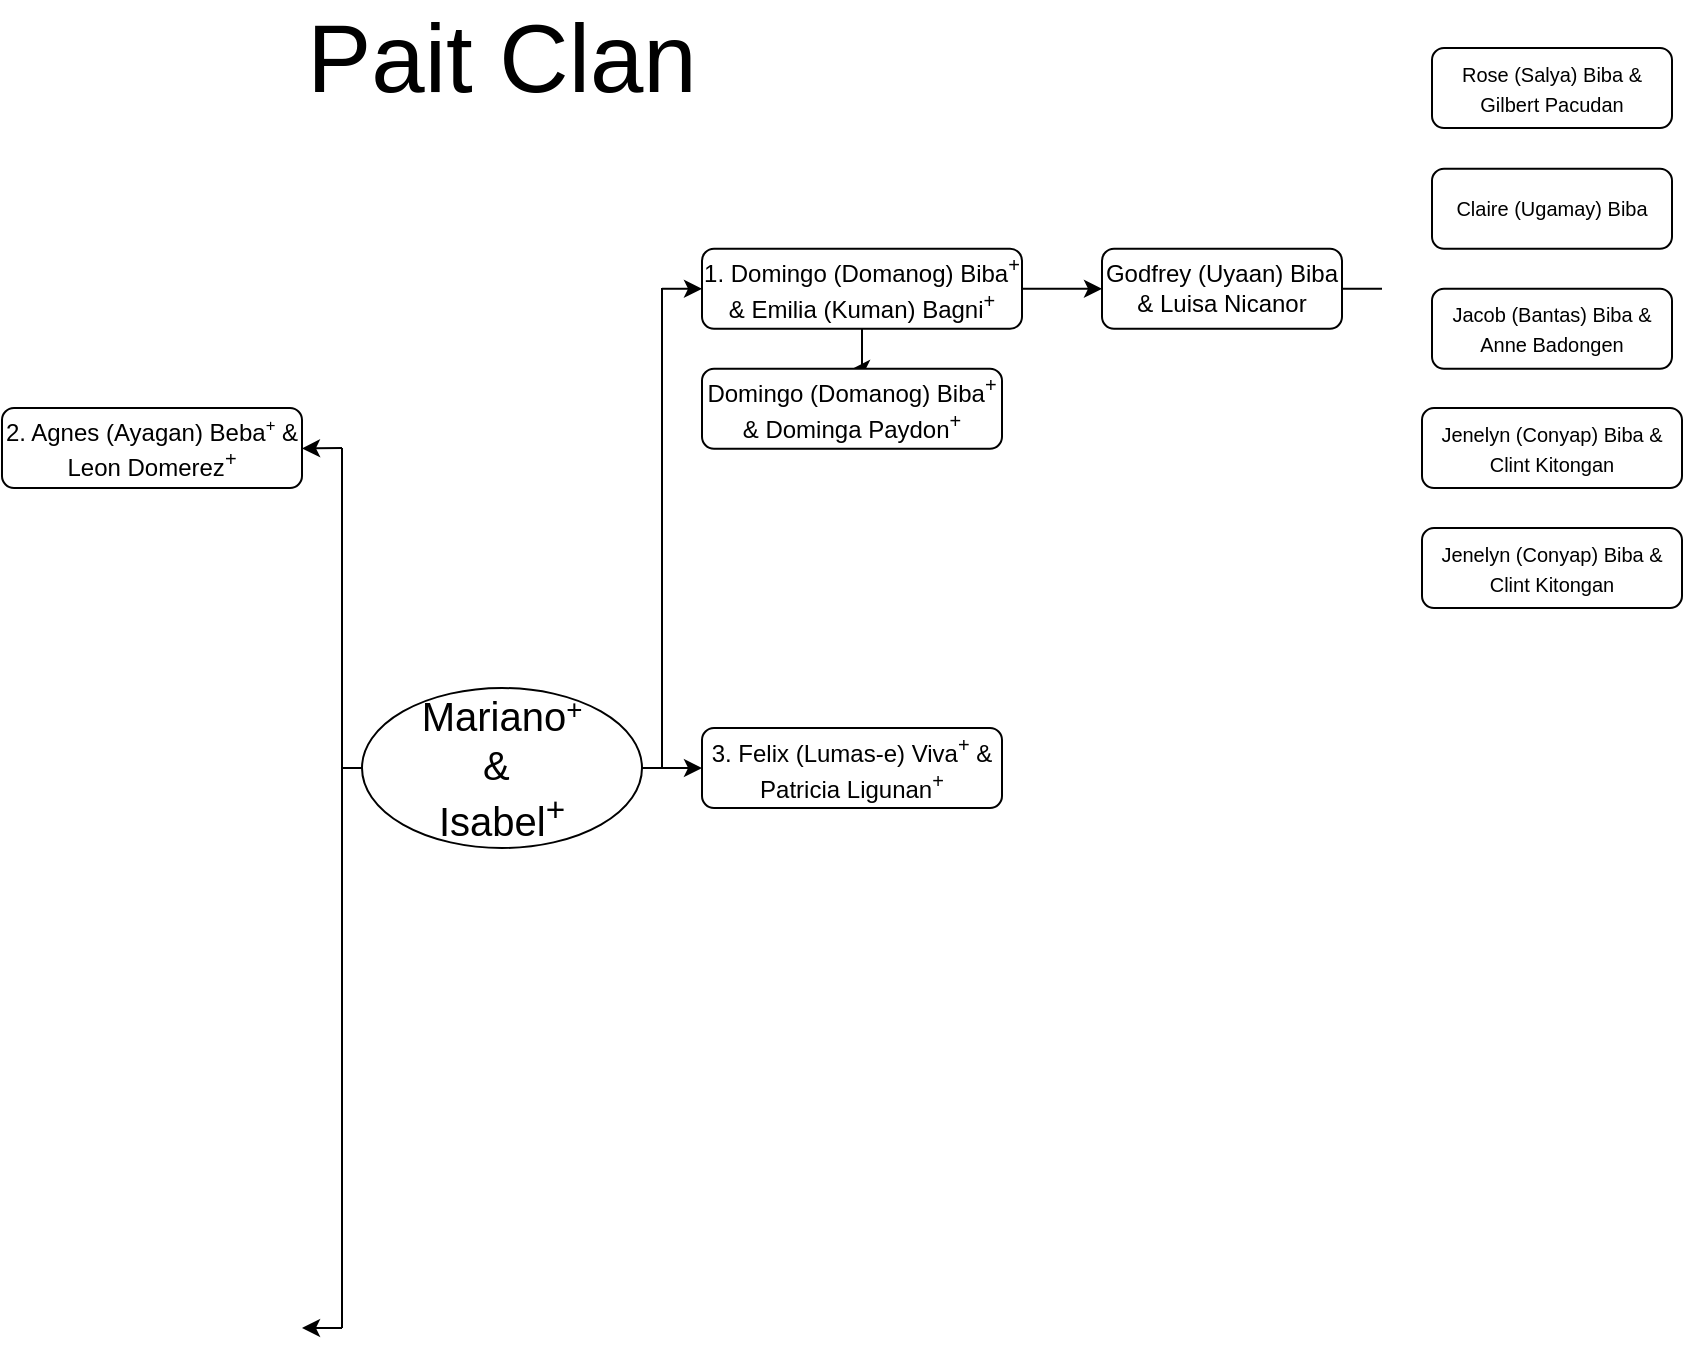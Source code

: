 <mxfile version="28.0.4">
  <diagram name="Page-1" id="LgF2EEBKUEtaE752DzGD">
    <mxGraphModel dx="1378" dy="686" grid="1" gridSize="10" guides="1" tooltips="1" connect="1" arrows="1" fold="1" page="1" pageScale="1" pageWidth="1400" pageHeight="850" math="0" shadow="0">
      <root>
        <mxCell id="0" />
        <mxCell id="1" parent="0" />
        <mxCell id="iPQbSwLAwt5U1WuinnP0-1" value="&lt;font style=&quot;font-size: 48px;&quot;&gt;Pait Clan&lt;/font&gt;" style="text;html=1;align=center;verticalAlign=middle;whiteSpace=wrap;rounded=0;" vertex="1" parent="1">
          <mxGeometry x="495" y="30" width="410" height="30" as="geometry" />
        </mxCell>
        <mxCell id="iPQbSwLAwt5U1WuinnP0-3" value="&lt;span style=&quot;font-size: 20px;&quot;&gt;Mariano&lt;/span&gt;&lt;span style=&quot;font-size: 16.667px;&quot;&gt;&lt;sup&gt;+&lt;/sup&gt;&lt;/span&gt;&lt;br&gt;&lt;span style=&quot;background-color: transparent; color: light-dark(rgb(0, 0, 0), rgb(255, 255, 255)); font-size: 20px;&quot;&gt;&amp;amp;&amp;nbsp;&lt;/span&gt;&lt;div&gt;&lt;span style=&quot;font-size: 20px; background-color: transparent; color: light-dark(rgb(0, 0, 0), rgb(255, 255, 255));&quot;&gt;Isabel&lt;sup&gt;+&lt;/sup&gt;&lt;/span&gt;&lt;/div&gt;" style="ellipse;whiteSpace=wrap;html=1;" vertex="1" parent="1">
          <mxGeometry x="630" y="360" width="140" height="80" as="geometry" />
        </mxCell>
        <mxCell id="iPQbSwLAwt5U1WuinnP0-13" value="" style="endArrow=none;html=1;rounded=0;" edge="1" parent="1">
          <mxGeometry width="50" height="50" relative="1" as="geometry">
            <mxPoint x="620" y="400" as="sourcePoint" />
            <mxPoint x="620" y="680" as="targetPoint" />
          </mxGeometry>
        </mxCell>
        <mxCell id="iPQbSwLAwt5U1WuinnP0-14" value="" style="endArrow=classic;html=1;rounded=0;" edge="1" parent="1">
          <mxGeometry width="50" height="50" relative="1" as="geometry">
            <mxPoint x="620" y="680" as="sourcePoint" />
            <mxPoint x="600" y="680" as="targetPoint" />
          </mxGeometry>
        </mxCell>
        <mxCell id="iPQbSwLAwt5U1WuinnP0-15" value="" style="endArrow=none;html=1;rounded=0;" edge="1" parent="1">
          <mxGeometry width="50" height="50" relative="1" as="geometry">
            <mxPoint x="770" y="400" as="sourcePoint" />
            <mxPoint x="780" y="400" as="targetPoint" />
          </mxGeometry>
        </mxCell>
        <mxCell id="iPQbSwLAwt5U1WuinnP0-6" value="" style="endArrow=none;html=1;rounded=0;" edge="1" parent="1">
          <mxGeometry width="50" height="50" relative="1" as="geometry">
            <mxPoint x="620" y="400" as="sourcePoint" />
            <mxPoint x="630" y="400" as="targetPoint" />
          </mxGeometry>
        </mxCell>
        <mxCell id="iPQbSwLAwt5U1WuinnP0-19" value="" style="group" vertex="1" connectable="0" parent="1">
          <mxGeometry x="600" y="240" width="20" height="160" as="geometry" />
        </mxCell>
        <mxCell id="iPQbSwLAwt5U1WuinnP0-7" value="" style="endArrow=none;html=1;rounded=0;" edge="1" parent="iPQbSwLAwt5U1WuinnP0-19">
          <mxGeometry width="50" height="50" relative="1" as="geometry">
            <mxPoint x="20" y="160" as="sourcePoint" />
            <mxPoint x="20" as="targetPoint" />
          </mxGeometry>
        </mxCell>
        <mxCell id="iPQbSwLAwt5U1WuinnP0-8" value="" style="endArrow=classic;html=1;rounded=0;" edge="1" parent="iPQbSwLAwt5U1WuinnP0-19">
          <mxGeometry width="50" height="50" relative="1" as="geometry">
            <mxPoint x="20" as="sourcePoint" />
            <mxPoint y="0.217" as="targetPoint" />
          </mxGeometry>
        </mxCell>
        <mxCell id="iPQbSwLAwt5U1WuinnP0-21" value="" style="edgeStyle=orthogonalEdgeStyle;rounded=0;orthogonalLoop=1;jettySize=auto;html=1;" edge="1" parent="1" source="iPQbSwLAwt5U1WuinnP0-9" target="iPQbSwLAwt5U1WuinnP0-20">
          <mxGeometry relative="1" as="geometry" />
        </mxCell>
        <mxCell id="iPQbSwLAwt5U1WuinnP0-23" value="" style="edgeStyle=orthogonalEdgeStyle;rounded=0;orthogonalLoop=1;jettySize=auto;html=1;" edge="1" parent="1" source="iPQbSwLAwt5U1WuinnP0-9" target="iPQbSwLAwt5U1WuinnP0-22">
          <mxGeometry relative="1" as="geometry" />
        </mxCell>
        <mxCell id="iPQbSwLAwt5U1WuinnP0-9" value="1. Domingo (Domanog) Biba&lt;sup&gt;+&lt;/sup&gt; &amp;amp; Emilia (Kuman) Bagni&lt;sup&gt;+&lt;/sup&gt;" style="rounded=1;whiteSpace=wrap;html=1;" vertex="1" parent="1">
          <mxGeometry x="800" y="140.38" width="160" height="40" as="geometry" />
        </mxCell>
        <mxCell id="iPQbSwLAwt5U1WuinnP0-16" value="" style="endArrow=none;html=1;rounded=0;" edge="1" parent="1">
          <mxGeometry width="50" height="50" relative="1" as="geometry">
            <mxPoint x="780" y="160" as="sourcePoint" />
            <mxPoint x="780" y="400" as="targetPoint" />
          </mxGeometry>
        </mxCell>
        <mxCell id="iPQbSwLAwt5U1WuinnP0-18" value="" style="endArrow=classic;html=1;rounded=0;" edge="1" parent="1">
          <mxGeometry width="50" height="50" relative="1" as="geometry">
            <mxPoint x="780" y="160.38" as="sourcePoint" />
            <mxPoint x="800" y="160.38" as="targetPoint" />
          </mxGeometry>
        </mxCell>
        <mxCell id="iPQbSwLAwt5U1WuinnP0-20" value="Domingo (Domanog) Biba&lt;sup&gt;+&lt;/sup&gt; &amp;amp; Dominga Paydon&lt;sup&gt;+&lt;/sup&gt;" style="rounded=1;whiteSpace=wrap;html=1;" vertex="1" parent="1">
          <mxGeometry x="800" y="200.38" width="150" height="40" as="geometry" />
        </mxCell>
        <mxCell id="iPQbSwLAwt5U1WuinnP0-22" value="Godfrey (Uyaan) Biba &amp;amp; Luisa Nicanor" style="whiteSpace=wrap;html=1;rounded=1;" vertex="1" parent="1">
          <mxGeometry x="1000" y="140.38" width="120" height="40" as="geometry" />
        </mxCell>
        <mxCell id="iPQbSwLAwt5U1WuinnP0-26" value="" style="endArrow=none;html=1;rounded=0;" edge="1" parent="1">
          <mxGeometry width="50" height="50" relative="1" as="geometry">
            <mxPoint x="1120" y="160.38" as="sourcePoint" />
            <mxPoint x="1140" y="160.38" as="targetPoint" />
          </mxGeometry>
        </mxCell>
        <mxCell id="iPQbSwLAwt5U1WuinnP0-29" value="&lt;font style=&quot;font-size: 10px;&quot;&gt;Rose (Salya) Biba &amp;amp; Gilbert Pacudan&lt;/font&gt;" style="rounded=1;whiteSpace=wrap;html=1;" vertex="1" parent="1">
          <mxGeometry x="1165" y="40" width="120" height="40" as="geometry" />
        </mxCell>
        <mxCell id="iPQbSwLAwt5U1WuinnP0-30" value="&lt;font style=&quot;font-size: 10px;&quot;&gt;Claire (Ugamay) Biba&lt;/font&gt;" style="rounded=1;whiteSpace=wrap;html=1;" vertex="1" parent="1">
          <mxGeometry x="1165" y="100.38" width="120" height="40" as="geometry" />
        </mxCell>
        <mxCell id="iPQbSwLAwt5U1WuinnP0-31" value="&lt;font style=&quot;font-size: 10px;&quot;&gt;Jacob (Bantas) Biba &amp;amp; Anne Badongen&lt;/font&gt;" style="rounded=1;whiteSpace=wrap;html=1;" vertex="1" parent="1">
          <mxGeometry x="1165" y="160.38" width="120" height="40" as="geometry" />
        </mxCell>
        <mxCell id="iPQbSwLAwt5U1WuinnP0-32" value="&lt;font style=&quot;font-size: 10px;&quot;&gt;Jenelyn (Conyap) Biba &amp;amp; Clint Kitongan&lt;/font&gt;" style="rounded=1;whiteSpace=wrap;html=1;" vertex="1" parent="1">
          <mxGeometry x="1160" y="220" width="130" height="40" as="geometry" />
        </mxCell>
        <mxCell id="iPQbSwLAwt5U1WuinnP0-33" value="&lt;font style=&quot;font-size: 10px;&quot;&gt;Jenelyn (Conyap) Biba &amp;amp; Clint Kitongan&lt;/font&gt;" style="rounded=1;whiteSpace=wrap;html=1;" vertex="1" parent="1">
          <mxGeometry x="1160" y="280" width="130" height="40" as="geometry" />
        </mxCell>
        <mxCell id="iPQbSwLAwt5U1WuinnP0-34" value="2. Agnes (Ayagan) Beba&lt;span style=&quot;font-size: 10px;&quot;&gt;&lt;sup&gt;+&lt;/sup&gt;&lt;/span&gt;&amp;nbsp;&amp;amp; Leon Domerez&lt;sup&gt;+&lt;/sup&gt;" style="rounded=1;whiteSpace=wrap;html=1;" vertex="1" parent="1">
          <mxGeometry x="450" y="220" width="150" height="40" as="geometry" />
        </mxCell>
        <mxCell id="iPQbSwLAwt5U1WuinnP0-36" value="" style="endArrow=classic;html=1;rounded=0;" edge="1" parent="1">
          <mxGeometry width="50" height="50" relative="1" as="geometry">
            <mxPoint x="780" y="400" as="sourcePoint" />
            <mxPoint x="800" y="400" as="targetPoint" />
          </mxGeometry>
        </mxCell>
        <mxCell id="iPQbSwLAwt5U1WuinnP0-38" value="3. Felix (Lumas-e) Viva&lt;sup&gt;+&lt;/sup&gt; &amp;amp; Patricia Ligunan&lt;sup&gt;+&lt;/sup&gt;" style="rounded=1;whiteSpace=wrap;html=1;" vertex="1" parent="1">
          <mxGeometry x="800" y="380" width="150" height="40" as="geometry" />
        </mxCell>
      </root>
    </mxGraphModel>
  </diagram>
</mxfile>
